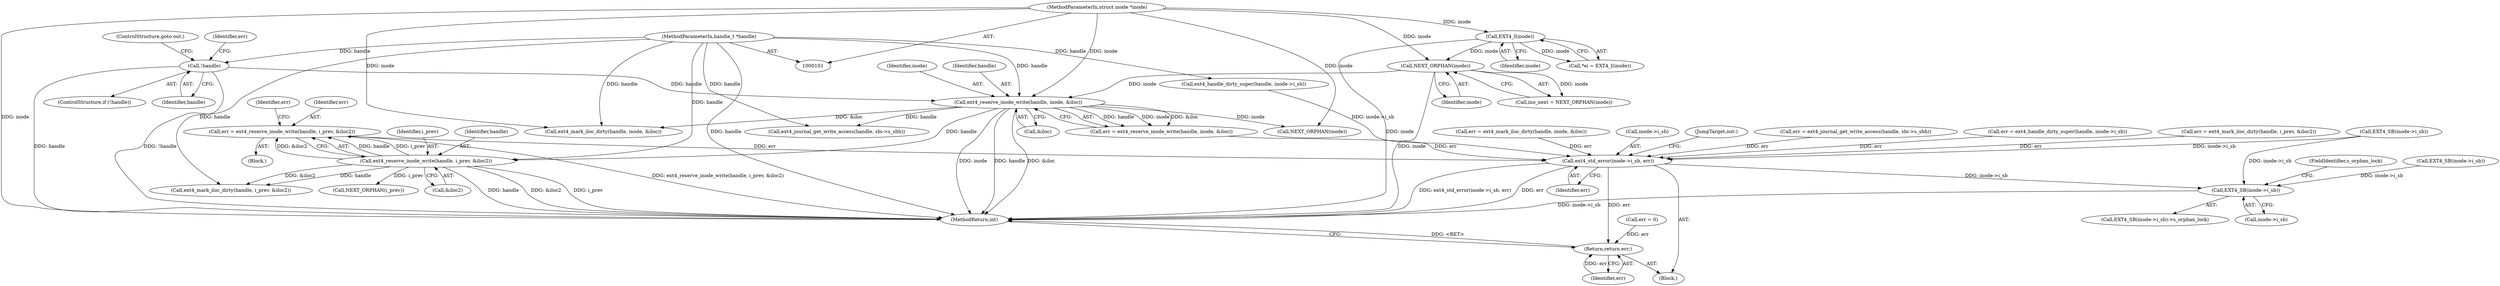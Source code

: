 digraph "0_linux_0e9a9a1ad619e7e987815d20262d36a2f95717ca@API" {
"1000248" [label="(Call,err = ext4_reserve_inode_write(handle, i_prev, &iloc2))"];
"1000250" [label="(Call,ext4_reserve_inode_write(handle, i_prev, &iloc2))"];
"1000187" [label="(Call,ext4_reserve_inode_write(handle, inode, &iloc))"];
"1000182" [label="(Call,!handle)"];
"1000102" [label="(MethodParameterIn,handle_t *handle)"];
"1000155" [label="(Call,NEXT_ORPHAN(inode))"];
"1000109" [label="(Call,EXT4_I(inode))"];
"1000103" [label="(MethodParameterIn,struct inode *inode)"];
"1000284" [label="(Call,ext4_std_error(inode->i_sb, err))"];
"1000293" [label="(Call,EXT4_SB(inode->i_sb))"];
"1000298" [label="(Return,return err;)"];
"1000297" [label="(FieldIdentifier,s_orphan_lock)"];
"1000109" [label="(Call,EXT4_I(inode))"];
"1000214" [label="(Call,ext4_journal_get_write_access(handle, sbi->s_sbh))"];
"1000182" [label="(Call,!handle)"];
"1000276" [label="(Call,err = ext4_mark_iloc_dirty(handle, inode, &iloc))"];
"1000285" [label="(Call,inode->i_sb)"];
"1000256" [label="(Identifier,err)"];
"1000259" [label="(Call,NEXT_ORPHAN(i_prev))"];
"1000155" [label="(Call,NEXT_ORPHAN(inode))"];
"1000289" [label="(JumpTarget,out:)"];
"1000181" [label="(ControlStructure,if (!handle))"];
"1000249" [label="(Identifier,err)"];
"1000110" [label="(Identifier,inode)"];
"1000186" [label="(Identifier,err)"];
"1000284" [label="(Call,ext4_std_error(inode->i_sb, err))"];
"1000188" [label="(Identifier,handle)"];
"1000293" [label="(Call,EXT4_SB(inode->i_sb))"];
"1000115" [label="(Call,err = 0)"];
"1000253" [label="(Call,&iloc2)"];
"1000232" [label="(Call,ext4_handle_dirty_super(handle, inode->i_sb))"];
"1000153" [label="(Call,ino_next = NEXT_ORPHAN(inode))"];
"1000238" [label="(Block,)"];
"1000278" [label="(Call,ext4_mark_iloc_dirty(handle, inode, &iloc))"];
"1000189" [label="(Identifier,inode)"];
"1000104" [label="(Block,)"];
"1000212" [label="(Call,err = ext4_journal_get_write_access(handle, sbi->s_sbh))"];
"1000252" [label="(Identifier,i_prev)"];
"1000184" [label="(ControlStructure,goto out;)"];
"1000156" [label="(Identifier,inode)"];
"1000299" [label="(Identifier,err)"];
"1000294" [label="(Call,inode->i_sb)"];
"1000248" [label="(Call,err = ext4_reserve_inode_write(handle, i_prev, &iloc2))"];
"1000166" [label="(Call,EXT4_SB(inode->i_sb))"];
"1000230" [label="(Call,err = ext4_handle_dirty_super(handle, inode->i_sb))"];
"1000102" [label="(MethodParameterIn,handle_t *handle)"];
"1000187" [label="(Call,ext4_reserve_inode_write(handle, inode, &iloc))"];
"1000250" [label="(Call,ext4_reserve_inode_write(handle, i_prev, &iloc2))"];
"1000262" [label="(Call,err = ext4_mark_iloc_dirty(handle, i_prev, &iloc2))"];
"1000273" [label="(Call,NEXT_ORPHAN(inode))"];
"1000141" [label="(Call,EXT4_SB(inode->i_sb))"];
"1000292" [label="(Call,EXT4_SB(inode->i_sb)->s_orphan_lock)"];
"1000264" [label="(Call,ext4_mark_iloc_dirty(handle, i_prev, &iloc2))"];
"1000185" [label="(Call,err = ext4_reserve_inode_write(handle, inode, &iloc))"];
"1000251" [label="(Identifier,handle)"];
"1000107" [label="(Call,*ei = EXT4_I(inode))"];
"1000190" [label="(Call,&iloc)"];
"1000298" [label="(Return,return err;)"];
"1000306" [label="(MethodReturn,int)"];
"1000103" [label="(MethodParameterIn,struct inode *inode)"];
"1000183" [label="(Identifier,handle)"];
"1000288" [label="(Identifier,err)"];
"1000248" -> "1000238"  [label="AST: "];
"1000248" -> "1000250"  [label="CFG: "];
"1000249" -> "1000248"  [label="AST: "];
"1000250" -> "1000248"  [label="AST: "];
"1000256" -> "1000248"  [label="CFG: "];
"1000248" -> "1000306"  [label="DDG: ext4_reserve_inode_write(handle, i_prev, &iloc2)"];
"1000250" -> "1000248"  [label="DDG: handle"];
"1000250" -> "1000248"  [label="DDG: i_prev"];
"1000250" -> "1000248"  [label="DDG: &iloc2"];
"1000248" -> "1000284"  [label="DDG: err"];
"1000250" -> "1000253"  [label="CFG: "];
"1000251" -> "1000250"  [label="AST: "];
"1000252" -> "1000250"  [label="AST: "];
"1000253" -> "1000250"  [label="AST: "];
"1000250" -> "1000306"  [label="DDG: handle"];
"1000250" -> "1000306"  [label="DDG: &iloc2"];
"1000250" -> "1000306"  [label="DDG: i_prev"];
"1000187" -> "1000250"  [label="DDG: handle"];
"1000102" -> "1000250"  [label="DDG: handle"];
"1000250" -> "1000259"  [label="DDG: i_prev"];
"1000250" -> "1000264"  [label="DDG: handle"];
"1000250" -> "1000264"  [label="DDG: &iloc2"];
"1000187" -> "1000185"  [label="AST: "];
"1000187" -> "1000190"  [label="CFG: "];
"1000188" -> "1000187"  [label="AST: "];
"1000189" -> "1000187"  [label="AST: "];
"1000190" -> "1000187"  [label="AST: "];
"1000185" -> "1000187"  [label="CFG: "];
"1000187" -> "1000306"  [label="DDG: handle"];
"1000187" -> "1000306"  [label="DDG: &iloc"];
"1000187" -> "1000306"  [label="DDG: inode"];
"1000187" -> "1000185"  [label="DDG: handle"];
"1000187" -> "1000185"  [label="DDG: inode"];
"1000187" -> "1000185"  [label="DDG: &iloc"];
"1000182" -> "1000187"  [label="DDG: handle"];
"1000102" -> "1000187"  [label="DDG: handle"];
"1000155" -> "1000187"  [label="DDG: inode"];
"1000103" -> "1000187"  [label="DDG: inode"];
"1000187" -> "1000214"  [label="DDG: handle"];
"1000187" -> "1000273"  [label="DDG: inode"];
"1000187" -> "1000278"  [label="DDG: &iloc"];
"1000182" -> "1000181"  [label="AST: "];
"1000182" -> "1000183"  [label="CFG: "];
"1000183" -> "1000182"  [label="AST: "];
"1000184" -> "1000182"  [label="CFG: "];
"1000186" -> "1000182"  [label="CFG: "];
"1000182" -> "1000306"  [label="DDG: !handle"];
"1000182" -> "1000306"  [label="DDG: handle"];
"1000102" -> "1000182"  [label="DDG: handle"];
"1000102" -> "1000101"  [label="AST: "];
"1000102" -> "1000306"  [label="DDG: handle"];
"1000102" -> "1000214"  [label="DDG: handle"];
"1000102" -> "1000232"  [label="DDG: handle"];
"1000102" -> "1000264"  [label="DDG: handle"];
"1000102" -> "1000278"  [label="DDG: handle"];
"1000155" -> "1000153"  [label="AST: "];
"1000155" -> "1000156"  [label="CFG: "];
"1000156" -> "1000155"  [label="AST: "];
"1000153" -> "1000155"  [label="CFG: "];
"1000155" -> "1000306"  [label="DDG: inode"];
"1000155" -> "1000153"  [label="DDG: inode"];
"1000109" -> "1000155"  [label="DDG: inode"];
"1000103" -> "1000155"  [label="DDG: inode"];
"1000109" -> "1000107"  [label="AST: "];
"1000109" -> "1000110"  [label="CFG: "];
"1000110" -> "1000109"  [label="AST: "];
"1000107" -> "1000109"  [label="CFG: "];
"1000109" -> "1000306"  [label="DDG: inode"];
"1000109" -> "1000107"  [label="DDG: inode"];
"1000103" -> "1000109"  [label="DDG: inode"];
"1000103" -> "1000101"  [label="AST: "];
"1000103" -> "1000306"  [label="DDG: inode"];
"1000103" -> "1000273"  [label="DDG: inode"];
"1000103" -> "1000278"  [label="DDG: inode"];
"1000284" -> "1000104"  [label="AST: "];
"1000284" -> "1000288"  [label="CFG: "];
"1000285" -> "1000284"  [label="AST: "];
"1000288" -> "1000284"  [label="AST: "];
"1000289" -> "1000284"  [label="CFG: "];
"1000284" -> "1000306"  [label="DDG: ext4_std_error(inode->i_sb, err)"];
"1000284" -> "1000306"  [label="DDG: err"];
"1000166" -> "1000284"  [label="DDG: inode->i_sb"];
"1000232" -> "1000284"  [label="DDG: inode->i_sb"];
"1000185" -> "1000284"  [label="DDG: err"];
"1000262" -> "1000284"  [label="DDG: err"];
"1000230" -> "1000284"  [label="DDG: err"];
"1000212" -> "1000284"  [label="DDG: err"];
"1000276" -> "1000284"  [label="DDG: err"];
"1000284" -> "1000293"  [label="DDG: inode->i_sb"];
"1000284" -> "1000298"  [label="DDG: err"];
"1000293" -> "1000292"  [label="AST: "];
"1000293" -> "1000294"  [label="CFG: "];
"1000294" -> "1000293"  [label="AST: "];
"1000297" -> "1000293"  [label="CFG: "];
"1000293" -> "1000306"  [label="DDG: inode->i_sb"];
"1000141" -> "1000293"  [label="DDG: inode->i_sb"];
"1000166" -> "1000293"  [label="DDG: inode->i_sb"];
"1000298" -> "1000104"  [label="AST: "];
"1000298" -> "1000299"  [label="CFG: "];
"1000299" -> "1000298"  [label="AST: "];
"1000306" -> "1000298"  [label="CFG: "];
"1000298" -> "1000306"  [label="DDG: <RET>"];
"1000299" -> "1000298"  [label="DDG: err"];
"1000115" -> "1000298"  [label="DDG: err"];
}
